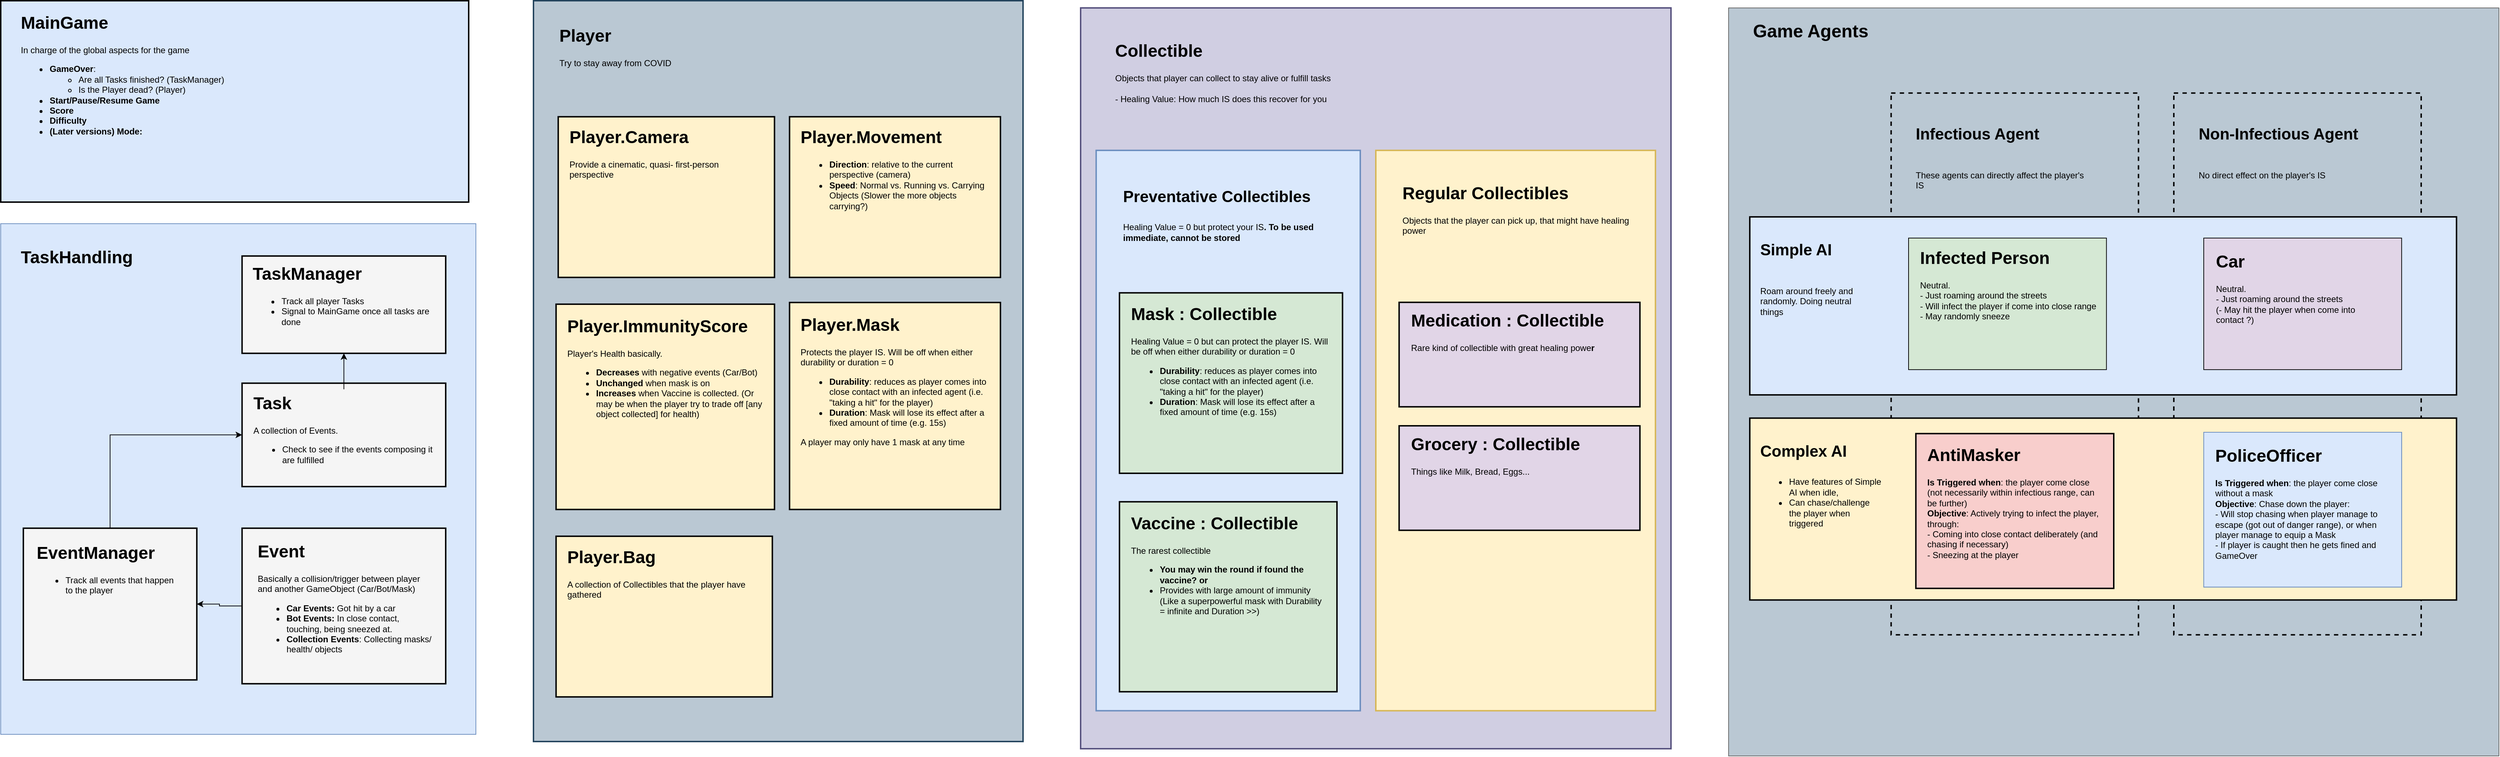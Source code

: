 <mxfile version="14.1.8" type="github">
  <diagram id="1pBe976JjOUCgMVfDK-y" name="Page-1">
    <mxGraphModel dx="2300" dy="1058" grid="1" gridSize="10" guides="1" tooltips="1" connect="1" arrows="1" fold="1" page="1" pageScale="1" pageWidth="850" pageHeight="1100" math="0" shadow="0">
      <root>
        <mxCell id="0" />
        <mxCell id="1" parent="0" />
        <mxCell id="43rK7aLDH3nUo-I1zm5J-1" value="" style="group;container=0;strokeColor=#666666;fontColor=#333333;fillColor=#BAC8D3;" parent="1" vertex="1" connectable="0">
          <mxGeometry x="1610" y="80" width="1070" height="1040" as="geometry" />
        </mxCell>
        <mxCell id="43rK7aLDH3nUo-I1zm5J-3" value="" style="group;fillColor=#dae8fc;strokeColor=#6c8ebf;" parent="1" vertex="1" connectable="0">
          <mxGeometry x="-790" y="70" width="650" height="280" as="geometry" />
        </mxCell>
        <mxCell id="43rK7aLDH3nUo-I1zm5J-4" value="" style="rounded=0;whiteSpace=wrap;html=1;strokeWidth=2;fillColor=none;align=left;" parent="43rK7aLDH3nUo-I1zm5J-3" vertex="1">
          <mxGeometry width="650" height="280" as="geometry" />
        </mxCell>
        <mxCell id="43rK7aLDH3nUo-I1zm5J-5" value="&lt;h1&gt;MainGame&lt;/h1&gt;&lt;div&gt;In charge of the global aspects for the game&lt;/div&gt;&lt;ul&gt;&lt;li&gt;&lt;b&gt;GameOver&lt;/b&gt;:&lt;/li&gt;&lt;ul&gt;&lt;li&gt;Are all Tasks finished? (TaskManager)&lt;/li&gt;&lt;li&gt;Is the Player dead? (Player)&lt;/li&gt;&lt;/ul&gt;&lt;li&gt;&lt;b&gt;Start/Pause/Resume Game&lt;/b&gt;&lt;/li&gt;&lt;li&gt;&lt;b&gt;Score&lt;/b&gt;&lt;/li&gt;&lt;li&gt;&lt;b&gt;Difficulty&lt;/b&gt;&lt;/li&gt;&lt;li&gt;&lt;b&gt;(Later versions) Mode: &lt;br&gt;&lt;/b&gt;&lt;/li&gt;&lt;/ul&gt;&lt;div&gt;&lt;br&gt;&lt;/div&gt;&lt;div&gt;&lt;br&gt;&lt;/div&gt;&lt;p&gt;&lt;br&gt;&lt;/p&gt;" style="text;html=1;strokeColor=none;fillColor=none;spacing=5;spacingTop=-20;whiteSpace=wrap;overflow=hidden;rounded=0;" parent="43rK7aLDH3nUo-I1zm5J-3" vertex="1">
          <mxGeometry x="23.21" y="11.2" width="599.706" height="254.8" as="geometry" />
        </mxCell>
        <mxCell id="43rK7aLDH3nUo-I1zm5J-6" value="" style="group" parent="1" vertex="1" connectable="0">
          <mxGeometry x="710" y="80" width="820" height="1030" as="geometry" />
        </mxCell>
        <mxCell id="43rK7aLDH3nUo-I1zm5J-7" value="" style="rounded=0;whiteSpace=wrap;html=1;strokeWidth=2;fillColor=#d0cee2;strokeColor=#56517e;" parent="43rK7aLDH3nUo-I1zm5J-6" vertex="1">
          <mxGeometry width="820" height="1030" as="geometry" />
        </mxCell>
        <mxCell id="43rK7aLDH3nUo-I1zm5J-8" value="&lt;h1&gt;Collectible&lt;/h1&gt;&lt;div&gt;Objects that player can collect to stay alive or fulfill tasks&lt;br&gt;&lt;/div&gt;&lt;div&gt;&lt;br&gt;&lt;/div&gt;- Healing Value: How much IS does this recover for you" style="text;html=1;spacing=5;spacingTop=-20;whiteSpace=wrap;overflow=hidden;rounded=0;" parent="43rK7aLDH3nUo-I1zm5J-6" vertex="1">
          <mxGeometry x="43.16" y="39.615" width="612.733" height="158.462" as="geometry" />
        </mxCell>
        <mxCell id="43rK7aLDH3nUo-I1zm5J-9" value="" style="group" parent="43rK7aLDH3nUo-I1zm5J-6" vertex="1" connectable="0">
          <mxGeometry x="21.579" y="198.077" width="388.421" height="779.103" as="geometry" />
        </mxCell>
        <mxCell id="43rK7aLDH3nUo-I1zm5J-10" value="" style="rounded=0;whiteSpace=wrap;html=1;strokeWidth=2;fillColor=#dae8fc;strokeColor=#6c8ebf;" parent="43rK7aLDH3nUo-I1zm5J-9" vertex="1">
          <mxGeometry width="366.842" height="779.103" as="geometry" />
        </mxCell>
        <mxCell id="43rK7aLDH3nUo-I1zm5J-11" value="" style="group;fillColor=#d5e8d4;strokeColor=#82b366;" parent="43rK7aLDH3nUo-I1zm5J-9" vertex="1" connectable="0">
          <mxGeometry x="32.368" y="488.59" width="302.105" height="264.103" as="geometry" />
        </mxCell>
        <mxCell id="43rK7aLDH3nUo-I1zm5J-12" value="" style="rounded=0;whiteSpace=wrap;html=1;strokeWidth=2;fillColor=none;align=left;" parent="43rK7aLDH3nUo-I1zm5J-11" vertex="1">
          <mxGeometry width="302.105" height="264.103" as="geometry" />
        </mxCell>
        <mxCell id="43rK7aLDH3nUo-I1zm5J-13" value="&lt;h1&gt;Vaccine : Collectible&lt;/h1&gt;&lt;div&gt;The rarest collectible&lt;br&gt;&lt;/div&gt;&lt;div&gt;&lt;ul&gt;&lt;li&gt;&lt;b&gt;You may win the round if found the vaccine? or&lt;/b&gt;&lt;/li&gt;&lt;li&gt;Provides with large amount of immunity (Like a superpowerful mask with Durability = infinite and Duration &amp;gt;&amp;gt;)&lt;br&gt;&lt;/li&gt;&lt;/ul&gt;&lt;/div&gt;&lt;p&gt;&lt;br&gt;&lt;/p&gt;" style="text;html=1;strokeColor=none;fillColor=none;spacing=5;spacingTop=-20;whiteSpace=wrap;overflow=hidden;rounded=0;" parent="43rK7aLDH3nUo-I1zm5J-11" vertex="1">
          <mxGeometry x="10.788" y="10.564" width="278.73" height="240.333" as="geometry" />
        </mxCell>
        <mxCell id="43rK7aLDH3nUo-I1zm5J-14" value="" style="group;fillColor=#d5e8d4;strokeColor=#82b366;" parent="43rK7aLDH3nUo-I1zm5J-9" vertex="1" connectable="0">
          <mxGeometry x="32.368" y="198.077" width="309.82" height="250.897" as="geometry" />
        </mxCell>
        <mxCell id="43rK7aLDH3nUo-I1zm5J-15" value="" style="rounded=0;whiteSpace=wrap;html=1;strokeWidth=2;fillColor=none;align=left;" parent="43rK7aLDH3nUo-I1zm5J-14" vertex="1">
          <mxGeometry width="309.82" height="250.897" as="geometry" />
        </mxCell>
        <mxCell id="43rK7aLDH3nUo-I1zm5J-16" value="&lt;h1&gt;Mask : Collectible&lt;/h1&gt;&lt;div&gt;&lt;div&gt;Healing Value = 0 but can protect the player IS. Will be off when either durability or duration = 0&lt;br&gt;&lt;/div&gt;&lt;ul&gt;&lt;li&gt;&lt;b&gt;Durability&lt;/b&gt;: reduces as player comes into close contact with an infected agent (i.e. &quot;taking a hit&quot; for the player)&lt;/li&gt;&lt;li&gt;&lt;b&gt;Duration&lt;/b&gt;: Mask will lose its effect after a fixed amount of time (e.g. 15s)&lt;/li&gt;&lt;/ul&gt;&lt;/div&gt;&lt;div&gt;&lt;br&gt;&lt;/div&gt;&lt;div&gt;&lt;br&gt;&lt;/div&gt;&lt;p&gt;&lt;br&gt;&lt;/p&gt;" style="text;html=1;spacing=5;spacingTop=-20;whiteSpace=wrap;overflow=hidden;rounded=0;" parent="43rK7aLDH3nUo-I1zm5J-14" vertex="1">
          <mxGeometry x="11.063" y="10.036" width="285.847" height="228.317" as="geometry" />
        </mxCell>
        <mxCell id="43rK7aLDH3nUo-I1zm5J-17" value="&lt;p style=&quot;font-size: 22px&quot;&gt;&lt;font style=&quot;font-size: 22px&quot;&gt;&lt;b&gt;Preventative Collectibles&lt;/b&gt;&lt;/font&gt;&lt;/p&gt;&lt;p&gt;&lt;font style=&quot;font-size: 12px&quot;&gt;Healing Value = 0 but protect your IS&lt;b&gt;. To be used immediate, cannot be stored&lt;br&gt;&lt;/b&gt;&lt;/font&gt;&lt;/p&gt;&lt;p&gt;&lt;br&gt;&lt;/p&gt;" style="text;html=1;strokeColor=none;fillColor=none;spacing=5;spacingTop=-20;whiteSpace=wrap;overflow=hidden;rounded=0;" parent="43rK7aLDH3nUo-I1zm5J-9" vertex="1">
          <mxGeometry x="32.368" y="39.615" width="291.316" height="118.846" as="geometry" />
        </mxCell>
        <mxCell id="43rK7aLDH3nUo-I1zm5J-18" value="" style="group" parent="43rK7aLDH3nUo-I1zm5J-6" vertex="1" connectable="0">
          <mxGeometry x="410" y="198.077" width="388.421" height="779.103" as="geometry" />
        </mxCell>
        <mxCell id="43rK7aLDH3nUo-I1zm5J-19" value="" style="rounded=0;whiteSpace=wrap;html=1;strokeWidth=2;fillColor=#fff2cc;strokeColor=#d6b656;" parent="43rK7aLDH3nUo-I1zm5J-18" vertex="1">
          <mxGeometry width="388.421" height="779.103" as="geometry" />
        </mxCell>
        <mxCell id="43rK7aLDH3nUo-I1zm5J-20" value="&lt;h1&gt;Regular Collectibles&lt;/h1&gt;&lt;div&gt;Objects that the player can pick up, that might have healing power&lt;br&gt;&lt;/div&gt;&lt;p&gt;&lt;br&gt;&lt;/p&gt;" style="text;html=1;strokeColor=none;fillColor=none;spacing=5;spacingTop=-20;whiteSpace=wrap;overflow=hidden;rounded=0;" parent="43rK7aLDH3nUo-I1zm5J-18" vertex="1">
          <mxGeometry x="32.368" y="39.615" width="356.053" height="118.846" as="geometry" />
        </mxCell>
        <mxCell id="43rK7aLDH3nUo-I1zm5J-21" value="" style="group;fillColor=#e1d5e7;strokeColor=#9673a6;" parent="43rK7aLDH3nUo-I1zm5J-18" vertex="1" connectable="0">
          <mxGeometry x="32.368" y="211.282" width="334.474" height="145.256" as="geometry" />
        </mxCell>
        <mxCell id="43rK7aLDH3nUo-I1zm5J-22" value="" style="rounded=0;whiteSpace=wrap;html=1;strokeWidth=2;fillColor=none;align=left;" parent="43rK7aLDH3nUo-I1zm5J-21" vertex="1">
          <mxGeometry width="334.474" height="145.256" as="geometry" />
        </mxCell>
        <mxCell id="43rK7aLDH3nUo-I1zm5J-23" value="&lt;h1&gt;Medication : Collectible&lt;/h1&gt;&lt;div&gt;Rare kind of collectible with great healing powe&lt;b&gt;r&lt;/b&gt;&lt;br&gt;&lt;/div&gt;&lt;p&gt;&lt;br&gt;&lt;/p&gt;" style="text;html=1;strokeColor=none;fillColor=none;spacing=5;spacingTop=-20;whiteSpace=wrap;overflow=hidden;rounded=0;" parent="43rK7aLDH3nUo-I1zm5J-21" vertex="1">
          <mxGeometry x="11.943" y="5.81" width="308.594" height="132.183" as="geometry" />
        </mxCell>
        <mxCell id="43rK7aLDH3nUo-I1zm5J-24" value="" style="group;fillColor=#e1d5e7;strokeColor=#9673a6;" parent="43rK7aLDH3nUo-I1zm5J-18" vertex="1" connectable="0">
          <mxGeometry x="32.368" y="382.949" width="334.474" height="145.256" as="geometry" />
        </mxCell>
        <mxCell id="43rK7aLDH3nUo-I1zm5J-25" value="" style="rounded=0;whiteSpace=wrap;html=1;strokeWidth=2;fillColor=none;align=left;" parent="43rK7aLDH3nUo-I1zm5J-24" vertex="1">
          <mxGeometry width="334.474" height="145.256" as="geometry" />
        </mxCell>
        <mxCell id="43rK7aLDH3nUo-I1zm5J-26" value="&lt;h1&gt;Grocery : Collectible&lt;/h1&gt;&lt;div&gt;&lt;div&gt;Things like Milk, Bread, Eggs...&lt;br&gt;&lt;/div&gt;&lt;/div&gt;&lt;div&gt;&lt;br&gt;&lt;/div&gt;&lt;div&gt;&lt;br&gt;&lt;/div&gt;&lt;p&gt;&lt;br&gt;&lt;/p&gt;" style="text;html=1;spacing=5;spacingTop=-20;whiteSpace=wrap;overflow=hidden;rounded=0;" parent="43rK7aLDH3nUo-I1zm5J-24" vertex="1">
          <mxGeometry x="11.943" y="5.81" width="308.594" height="132.183" as="geometry" />
        </mxCell>
        <mxCell id="43rK7aLDH3nUo-I1zm5J-27" value="" style="group;fillColor=#fad9d5;strokeColor=#ae4132;" parent="1" vertex="1" connectable="0">
          <mxGeometry x="-50" y="70" width="680" height="1030" as="geometry" />
        </mxCell>
        <mxCell id="43rK7aLDH3nUo-I1zm5J-28" value="" style="rounded=0;whiteSpace=wrap;html=1;strokeWidth=2;fillColor=#bac8d3;strokeColor=#23445d;" parent="43rK7aLDH3nUo-I1zm5J-27" vertex="1">
          <mxGeometry width="680" height="1030" as="geometry" />
        </mxCell>
        <mxCell id="43rK7aLDH3nUo-I1zm5J-29" value="" style="group;fillColor=#fff2cc;strokeColor=#d6b656;" parent="43rK7aLDH3nUo-I1zm5J-27" vertex="1" connectable="0">
          <mxGeometry x="355.692" y="161.325" width="292.923" height="223.373" as="geometry" />
        </mxCell>
        <mxCell id="43rK7aLDH3nUo-I1zm5J-30" value="" style="rounded=0;whiteSpace=wrap;html=1;strokeWidth=2;fillColor=none;align=left;" parent="43rK7aLDH3nUo-I1zm5J-29" vertex="1">
          <mxGeometry width="292.923" height="223.373" as="geometry" />
        </mxCell>
        <mxCell id="43rK7aLDH3nUo-I1zm5J-31" value="&lt;h1&gt;Player.Movement&lt;/h1&gt;&lt;div&gt;&lt;ul&gt;&lt;li&gt;&lt;b&gt;Direction&lt;/b&gt;: relative to the current perspective (camera)&lt;/li&gt;&lt;li&gt;&lt;b&gt;Speed&lt;/b&gt;: Normal vs. Running vs. Carrying Objects (Slower the more objects carrying?)&lt;br&gt;&lt;/li&gt;&lt;/ul&gt;&lt;/div&gt;&lt;div&gt;&lt;br&gt;&lt;/div&gt;&lt;div&gt;&lt;br&gt;&lt;/div&gt;&lt;p&gt;&lt;br&gt;&lt;/p&gt;" style="text;html=1;strokeColor=none;fillColor=none;spacing=5;spacingTop=-20;whiteSpace=wrap;overflow=hidden;rounded=0;" parent="43rK7aLDH3nUo-I1zm5J-29" vertex="1">
          <mxGeometry x="10.46" y="8.935" width="270.258" height="203.27" as="geometry" />
        </mxCell>
        <mxCell id="43rK7aLDH3nUo-I1zm5J-32" value="" style="group;fillColor=#fff2cc;strokeColor=#d6b656;" parent="43rK7aLDH3nUo-I1zm5J-27" vertex="1" connectable="0">
          <mxGeometry x="31.385" y="421.928" width="303.385" height="285.422" as="geometry" />
        </mxCell>
        <mxCell id="43rK7aLDH3nUo-I1zm5J-33" value="" style="rounded=0;whiteSpace=wrap;html=1;strokeWidth=2;fillColor=none;align=left;" parent="43rK7aLDH3nUo-I1zm5J-32" vertex="1">
          <mxGeometry width="303.385" height="285.422" as="geometry" />
        </mxCell>
        <mxCell id="43rK7aLDH3nUo-I1zm5J-34" value="&lt;h1&gt;Player.ImmunityScore&lt;/h1&gt;&lt;div&gt;Player&#39;s Health basically. &lt;br&gt;&lt;/div&gt;&lt;div&gt;&lt;ul&gt;&lt;li&gt;&lt;b&gt;Decreases &lt;/b&gt;with negative events (Car/Bot)&lt;/li&gt;&lt;li&gt;&lt;b&gt;Unchanged&lt;/b&gt; when mask is on&lt;/li&gt;&lt;li&gt;&lt;b&gt;Increases &lt;/b&gt;when Vaccine is collected. (Or may be when the player try to trade off [any object collected] for health)&lt;br&gt;&lt;/li&gt;&lt;/ul&gt;&lt;/div&gt;&lt;div&gt;&lt;br&gt;&lt;/div&gt;&lt;p&gt;&lt;br&gt;&lt;/p&gt;" style="text;html=1;strokeColor=none;fillColor=none;spacing=5;spacingTop=-20;whiteSpace=wrap;overflow=hidden;rounded=0;" parent="43rK7aLDH3nUo-I1zm5J-32" vertex="1">
          <mxGeometry x="10.833" y="11.417" width="279.91" height="259.734" as="geometry" />
        </mxCell>
        <mxCell id="43rK7aLDH3nUo-I1zm5J-35" value="" style="group;fillColor=#fff2cc;strokeColor=#d6b656;" parent="43rK7aLDH3nUo-I1zm5J-27" vertex="1" connectable="0">
          <mxGeometry x="355.692" y="419.582" width="292.923" height="287.767" as="geometry" />
        </mxCell>
        <mxCell id="43rK7aLDH3nUo-I1zm5J-36" value="" style="rounded=0;whiteSpace=wrap;html=1;strokeWidth=2;fillColor=none;align=left;" parent="43rK7aLDH3nUo-I1zm5J-35" vertex="1">
          <mxGeometry width="292.923" height="287.767" as="geometry" />
        </mxCell>
        <mxCell id="43rK7aLDH3nUo-I1zm5J-37" value="&lt;h1&gt;Player.Mask&lt;/h1&gt;&lt;div&gt;Protects the player IS. Will be off when either durability or duration = 0&lt;br&gt;&lt;/div&gt;&lt;ul&gt;&lt;li&gt;&lt;b&gt;Durability&lt;/b&gt;: reduces as player comes into close contact with an infected agent (i.e. &quot;taking a hit&quot; for the player)&lt;/li&gt;&lt;li&gt;&lt;b&gt;Duration&lt;/b&gt;: Mask will lose its effect after a fixed amount of time (e.g. 15s)&lt;br&gt;&lt;/li&gt;&lt;/ul&gt;&lt;div&gt;A player may only have 1 mask at any time&lt;br&gt;&lt;/div&gt;&lt;p&gt;&lt;br&gt;&lt;/p&gt;" style="text;html=1;strokeColor=none;fillColor=none;spacing=5;spacingTop=-20;whiteSpace=wrap;overflow=hidden;rounded=0;" parent="43rK7aLDH3nUo-I1zm5J-35" vertex="1">
          <mxGeometry x="10.46" y="11.511" width="270.258" height="261.868" as="geometry" />
        </mxCell>
        <mxCell id="43rK7aLDH3nUo-I1zm5J-38" value="&lt;h1&gt;Player&lt;/h1&gt;&lt;div&gt;Try to stay away from COVID&lt;br&gt;&lt;/div&gt;&lt;div&gt;&lt;br&gt;&lt;/div&gt;&lt;div&gt;&lt;br&gt;&lt;/div&gt;&lt;div&gt;&lt;br&gt;&lt;/div&gt;&lt;p&gt;&lt;br&gt;&lt;/p&gt;" style="text;whiteSpace=wrap;html=1;" parent="43rK7aLDH3nUo-I1zm5J-27" vertex="1">
          <mxGeometry x="34.366" y="12.41" width="188.308" height="198.554" as="geometry" />
        </mxCell>
        <mxCell id="43rK7aLDH3nUo-I1zm5J-39" value="" style="group;fillColor=#fff2cc;strokeColor=#d6b656;" parent="43rK7aLDH3nUo-I1zm5J-27" vertex="1" connectable="0">
          <mxGeometry x="34.366" y="161.325" width="300.403" height="223.373" as="geometry" />
        </mxCell>
        <mxCell id="43rK7aLDH3nUo-I1zm5J-40" value="" style="rounded=0;whiteSpace=wrap;html=1;strokeWidth=2;fillColor=none;align=left;" parent="43rK7aLDH3nUo-I1zm5J-39" vertex="1">
          <mxGeometry width="300.403" height="223.373" as="geometry" />
        </mxCell>
        <mxCell id="43rK7aLDH3nUo-I1zm5J-41" value="&lt;h1&gt;Player.Camera&lt;/h1&gt;&lt;div&gt;Provide a cinematic, quasi- first-person perspective&lt;br&gt;&lt;/div&gt;&lt;div&gt;&lt;br&gt;&lt;/div&gt;&lt;div&gt;&lt;br&gt;&lt;/div&gt;&lt;p&gt;&lt;br&gt;&lt;/p&gt;" style="text;html=1;spacing=5;spacingTop=-20;whiteSpace=wrap;overflow=hidden;rounded=0;" parent="43rK7aLDH3nUo-I1zm5J-39" vertex="1">
          <mxGeometry x="10.727" y="8.935" width="277.159" height="203.27" as="geometry" />
        </mxCell>
        <mxCell id="43rK7aLDH3nUo-I1zm5J-42" value="" style="group;fillColor=#fff2cc;strokeColor=#d6b656;" parent="43rK7aLDH3nUo-I1zm5J-27" vertex="1" connectable="0">
          <mxGeometry x="31.386" y="744.578" width="300.403" height="223.373" as="geometry" />
        </mxCell>
        <mxCell id="43rK7aLDH3nUo-I1zm5J-43" value="" style="rounded=0;whiteSpace=wrap;html=1;strokeWidth=2;fillColor=none;align=left;" parent="43rK7aLDH3nUo-I1zm5J-42" vertex="1">
          <mxGeometry width="300.403" height="223.373" as="geometry" />
        </mxCell>
        <mxCell id="43rK7aLDH3nUo-I1zm5J-44" value="&lt;h1&gt;Player.Bag&lt;/h1&gt;&lt;div&gt;A collection of Collectibles that the player have gathered&lt;br&gt;&lt;/div&gt;&lt;div&gt;&lt;br&gt;&lt;/div&gt;&lt;div&gt;&lt;br&gt;&lt;/div&gt;&lt;p&gt;&lt;br&gt;&lt;/p&gt;" style="text;html=1;spacing=5;spacingTop=-20;whiteSpace=wrap;overflow=hidden;rounded=0;" parent="43rK7aLDH3nUo-I1zm5J-42" vertex="1">
          <mxGeometry x="10.727" y="8.935" width="277.159" height="203.27" as="geometry" />
        </mxCell>
        <mxCell id="43rK7aLDH3nUo-I1zm5J-45" value="" style="group" parent="1" vertex="1" connectable="0">
          <mxGeometry x="-790" y="380" width="660" height="710" as="geometry" />
        </mxCell>
        <mxCell id="43rK7aLDH3nUo-I1zm5J-46" value="" style="group;fillColor=#dae8fc;strokeColor=#6c8ebf;container=0;" parent="43rK7aLDH3nUo-I1zm5J-45" vertex="1" connectable="0">
          <mxGeometry width="660" height="710.0" as="geometry" />
        </mxCell>
        <mxCell id="43rK7aLDH3nUo-I1zm5J-47" value="&lt;h1&gt;TaskHandling&lt;/h1&gt;&lt;br&gt;&lt;div&gt;&lt;br&gt;&lt;/div&gt;&lt;div&gt;&lt;br&gt;&lt;/div&gt;&lt;div&gt;&lt;br&gt;&lt;/div&gt;&lt;p&gt;&lt;br&gt;&lt;/p&gt;" style="text;whiteSpace=wrap;html=1;" parent="43rK7aLDH3nUo-I1zm5J-45" vertex="1">
          <mxGeometry x="26.193" y="9.998" width="251.429" height="127.15" as="geometry" />
        </mxCell>
        <mxCell id="43rK7aLDH3nUo-I1zm5J-48" value="" style="group;fillColor=#f5f5f5;strokeColor=#666666;fontColor=#333333;" parent="43rK7aLDH3nUo-I1zm5J-45" vertex="1" connectable="0">
          <mxGeometry x="335.238" y="423.392" width="282.857" height="216.259" as="geometry" />
        </mxCell>
        <mxCell id="43rK7aLDH3nUo-I1zm5J-49" value="" style="rounded=0;whiteSpace=wrap;html=1;strokeWidth=2;fillColor=none;" parent="43rK7aLDH3nUo-I1zm5J-48" vertex="1">
          <mxGeometry width="282.857" height="216.259" as="geometry" />
        </mxCell>
        <mxCell id="43rK7aLDH3nUo-I1zm5J-50" value="&lt;h1&gt;Event&lt;/h1&gt;&lt;p&gt;Basically a collision/trigger between player and another GameObject (Car/Bot/Mask)&lt;/p&gt;&lt;ul&gt;&lt;li&gt;&lt;b&gt;Car Events:&lt;/b&gt; Got hit by a car&lt;br&gt;&lt;/li&gt;&lt;li&gt;&lt;b&gt;Bot Events:&lt;/b&gt; In close contact, touching, being sneezed at.&lt;/li&gt;&lt;li&gt;&lt;b&gt;Collection Events&lt;/b&gt;: Collecting masks/ health/ objects&lt;br&gt;&lt;/li&gt;&lt;/ul&gt;" style="text;html=1;strokeColor=none;fillColor=none;spacing=5;spacingTop=-20;whiteSpace=wrap;overflow=hidden;rounded=0;" parent="43rK7aLDH3nUo-I1zm5J-48" vertex="1">
          <mxGeometry x="16.639" y="13.107" width="249.58" height="196.599" as="geometry" />
        </mxCell>
        <mxCell id="43rK7aLDH3nUo-I1zm5J-51" value="" style="group;fillColor=#f5f5f5;strokeColor=#666666;fontColor=#333333;" parent="43rK7aLDH3nUo-I1zm5J-45" vertex="1" connectable="0">
          <mxGeometry x="335.238" y="221.763" width="282.857" height="143.758" as="geometry" />
        </mxCell>
        <mxCell id="43rK7aLDH3nUo-I1zm5J-52" value="" style="rounded=0;whiteSpace=wrap;html=1;strokeWidth=2;fillColor=none;" parent="43rK7aLDH3nUo-I1zm5J-51" vertex="1">
          <mxGeometry width="282.857" height="143.758" as="geometry" />
        </mxCell>
        <mxCell id="43rK7aLDH3nUo-I1zm5J-53" value="&lt;h1&gt;Task&lt;/h1&gt;&lt;p&gt;A collection of Events.&lt;/p&gt;&lt;ul&gt;&lt;li&gt;Check to see if the events composing it are fulfilled&lt;br&gt;&lt;/li&gt;&lt;/ul&gt;" style="text;html=1;strokeColor=none;fillColor=none;spacing=5;spacingTop=-20;whiteSpace=wrap;overflow=hidden;rounded=0;" parent="43rK7aLDH3nUo-I1zm5J-51" vertex="1">
          <mxGeometry x="10.476" y="8.456" width="261.905" height="126.846" as="geometry" />
        </mxCell>
        <mxCell id="43rK7aLDH3nUo-I1zm5J-54" value="" style="group;fillColor=#f5f5f5;strokeColor=#666666;fontColor=#333333;" parent="43rK7aLDH3nUo-I1zm5J-45" vertex="1" connectable="0">
          <mxGeometry x="335.238" y="44.938" width="282.857" height="135.303" as="geometry" />
        </mxCell>
        <mxCell id="43rK7aLDH3nUo-I1zm5J-55" value="" style="rounded=0;whiteSpace=wrap;html=1;strokeWidth=2;fillColor=none;align=left;" parent="43rK7aLDH3nUo-I1zm5J-54" vertex="1">
          <mxGeometry width="282.857" height="135.303" as="geometry" />
        </mxCell>
        <mxCell id="43rK7aLDH3nUo-I1zm5J-56" value="&lt;h1&gt;TaskManager&lt;/h1&gt;&lt;ul&gt;&lt;li&gt;Track all player Tasks&lt;/li&gt;&lt;li&gt;Signal to MainGame once all tasks are done&lt;br&gt;&lt;/li&gt;&lt;/ul&gt;&lt;p&gt;&lt;br&gt;&lt;/p&gt;" style="text;html=1;strokeColor=none;fillColor=none;spacing=5;spacingTop=-20;whiteSpace=wrap;overflow=hidden;rounded=0;" parent="43rK7aLDH3nUo-I1zm5J-54" vertex="1">
          <mxGeometry x="10.1" y="5.412" width="260.971" height="123.125" as="geometry" />
        </mxCell>
        <mxCell id="43rK7aLDH3nUo-I1zm5J-57" style="edgeStyle=orthogonalEdgeStyle;rounded=0;orthogonalLoop=1;jettySize=auto;html=1;exitX=0.5;exitY=0;exitDx=0;exitDy=0;entryX=0.5;entryY=1;entryDx=0;entryDy=0;" parent="43rK7aLDH3nUo-I1zm5J-45" source="43rK7aLDH3nUo-I1zm5J-53" target="43rK7aLDH3nUo-I1zm5J-55" edge="1">
          <mxGeometry y="-90.159" as="geometry" />
        </mxCell>
        <mxCell id="43rK7aLDH3nUo-I1zm5J-58" style="edgeStyle=orthogonalEdgeStyle;rounded=0;orthogonalLoop=1;jettySize=auto;html=1;exitX=0.5;exitY=0;exitDx=0;exitDy=0;entryX=0;entryY=0.5;entryDx=0;entryDy=0;" parent="43rK7aLDH3nUo-I1zm5J-45" source="43rK7aLDH3nUo-I1zm5J-61" target="43rK7aLDH3nUo-I1zm5J-52" edge="1">
          <mxGeometry y="-90.159" as="geometry" />
        </mxCell>
        <mxCell id="43rK7aLDH3nUo-I1zm5J-59" style="edgeStyle=orthogonalEdgeStyle;rounded=0;orthogonalLoop=1;jettySize=auto;html=1;exitX=0;exitY=0.5;exitDx=0;exitDy=0;entryX=1;entryY=0.5;entryDx=0;entryDy=0;" parent="43rK7aLDH3nUo-I1zm5J-45" source="43rK7aLDH3nUo-I1zm5J-49" target="43rK7aLDH3nUo-I1zm5J-61" edge="1">
          <mxGeometry y="-90.159" as="geometry" />
        </mxCell>
        <mxCell id="43rK7aLDH3nUo-I1zm5J-60" value="" style="group;fillColor=#f5f5f5;strokeColor=#666666;fontColor=#333333;" parent="43rK7aLDH3nUo-I1zm5J-45" vertex="1" connectable="0">
          <mxGeometry x="31.429" y="423.392" width="240.952" height="210.918" as="geometry" />
        </mxCell>
        <mxCell id="43rK7aLDH3nUo-I1zm5J-61" value="" style="rounded=0;whiteSpace=wrap;html=1;strokeWidth=2;fillColor=none;" parent="43rK7aLDH3nUo-I1zm5J-60" vertex="1">
          <mxGeometry width="240.952" height="210.918" as="geometry" />
        </mxCell>
        <mxCell id="43rK7aLDH3nUo-I1zm5J-62" value="&lt;h1&gt;EventManager&lt;/h1&gt;&lt;ul&gt;&lt;li&gt;Track all events that happen to the player&lt;/li&gt;&lt;/ul&gt;" style="text;html=1;strokeColor=none;fillColor=none;spacing=5;spacingTop=-20;whiteSpace=wrap;overflow=hidden;rounded=0;" parent="43rK7aLDH3nUo-I1zm5J-60" vertex="1">
          <mxGeometry x="13.386" y="15.066" width="209.718" height="188.319" as="geometry" />
        </mxCell>
        <mxCell id="43rK7aLDH3nUo-I1zm5J-63" value="" style="rounded=0;whiteSpace=wrap;html=1;strokeWidth=2;fillColor=none;dashed=1;" parent="1" vertex="1">
          <mxGeometry x="2228.44" y="198.37" width="343.578" height="753.261" as="geometry" />
        </mxCell>
        <mxCell id="43rK7aLDH3nUo-I1zm5J-64" value="" style="rounded=0;whiteSpace=wrap;html=1;strokeWidth=2;fillColor=none;dashed=1;" parent="1" vertex="1">
          <mxGeometry x="1835.78" y="198.37" width="343.578" height="753.261" as="geometry" />
        </mxCell>
        <mxCell id="43rK7aLDH3nUo-I1zm5J-65" value="&lt;b&gt;&lt;font style=&quot;font-size: 25px&quot;&gt;Game Agents&lt;/font&gt;&lt;/b&gt;" style="text;whiteSpace=wrap;html=1;" parent="1" vertex="1">
          <mxGeometry x="1642.247" y="90.115" width="370.23" height="97.493" as="geometry" />
        </mxCell>
        <mxCell id="43rK7aLDH3nUo-I1zm5J-66" value="" style="rounded=0;whiteSpace=wrap;html=1;strokeWidth=2;fillColor=#fff2cc;gradientDirection=west;" parent="1" vertex="1">
          <mxGeometry x="1639.45" y="650.326" width="981.651" height="252.88" as="geometry" />
        </mxCell>
        <mxCell id="43rK7aLDH3nUo-I1zm5J-67" value="" style="rounded=0;whiteSpace=wrap;html=1;strokeWidth=2;fillColor=#dae8fc;" parent="1" vertex="1">
          <mxGeometry x="1639.45" y="370.543" width="981.651" height="247.5" as="geometry" />
        </mxCell>
        <mxCell id="43rK7aLDH3nUo-I1zm5J-68" value="" style="group;fillColor=#f8cecc;strokeColor=#b85450;" parent="1" vertex="1" connectable="0">
          <mxGeometry x="1870.138" y="671.848" width="274.862" height="215.217" as="geometry" />
        </mxCell>
        <mxCell id="43rK7aLDH3nUo-I1zm5J-69" value="" style="rounded=0;whiteSpace=wrap;html=1;strokeWidth=2;fillColor=none;align=left;" parent="43rK7aLDH3nUo-I1zm5J-68" vertex="1">
          <mxGeometry width="274.862" height="215.217" as="geometry" />
        </mxCell>
        <mxCell id="43rK7aLDH3nUo-I1zm5J-70" value="&lt;h1&gt;AntiMasker&lt;/h1&gt;&lt;div&gt;&lt;b&gt;Is Triggered when&lt;/b&gt;: the player come close (not necessarily within infectious range, can be further)&lt;/div&gt;&lt;div&gt; &lt;b&gt;Objective&lt;/b&gt;: Actively trying to infect the player, through:&lt;br&gt;&lt;/div&gt;&lt;div&gt;- Coming into close contact deliberately (and chasing if necessary)&lt;br&gt;&lt;/div&gt;&lt;div&gt;- Sneezing at the player&lt;br&gt;&lt;/div&gt;&lt;p&gt;&lt;br&gt;&lt;/p&gt;" style="text;html=1;strokeColor=none;fillColor=none;spacing=5;spacingTop=-20;whiteSpace=wrap;overflow=hidden;rounded=0;labelBorderColor=none;" parent="43rK7aLDH3nUo-I1zm5J-68" vertex="1">
          <mxGeometry x="10.63" y="9.685" width="253.595" height="195.848" as="geometry" />
        </mxCell>
        <mxCell id="43rK7aLDH3nUo-I1zm5J-71" value="&lt;p style=&quot;font-size: 22px&quot;&gt;&lt;b&gt;Infectious Agent&lt;/b&gt;&lt;/p&gt;&lt;div&gt;&lt;br&gt;&lt;/div&gt;&lt;div&gt;These agents can directly affect the player&#39;s&lt;br&gt;&lt;/div&gt;IS" style="text;html=1;strokeColor=none;fillColor=none;spacing=5;spacingTop=-20;whiteSpace=wrap;overflow=hidden;rounded=0;" parent="1" vertex="1">
          <mxGeometry x="1865.229" y="230.652" width="304.312" height="129.13" as="geometry" />
        </mxCell>
        <mxCell id="43rK7aLDH3nUo-I1zm5J-72" value="" style="group;strokeColor=#6c8ebf;fillColor=#dae8fc;" parent="1" vertex="1" connectable="0">
          <mxGeometry x="2269.996" y="669.998" width="274.862" height="215.217" as="geometry" />
        </mxCell>
        <mxCell id="43rK7aLDH3nUo-I1zm5J-73" value="" style="group;strokeColor=#6c8ebf;fillColor=#dae8fc;" parent="43rK7aLDH3nUo-I1zm5J-72" vertex="1" connectable="0">
          <mxGeometry width="274.862" height="215.217" as="geometry" />
        </mxCell>
        <mxCell id="43rK7aLDH3nUo-I1zm5J-74" value="&lt;h1&gt;PoliceOfficer&lt;br&gt;&lt;/h1&gt;&lt;div&gt;&lt;b&gt;Is Triggered when&lt;/b&gt;: the player come close without a mask&lt;br&gt;&lt;/div&gt;&lt;div&gt; &lt;b&gt;Objective&lt;/b&gt;: Chase down the player:&lt;br&gt;&lt;/div&gt;&lt;div&gt;- Will stop chasing when player manage to escape (got out of danger range), or when player manage to equip a Mask&lt;br&gt;&lt;/div&gt;- If player is caught then he gets fined and GameOver&lt;br&gt;&lt;div&gt;&lt;br&gt;&lt;/div&gt;&lt;div&gt;&lt;br&gt;&lt;/div&gt;&lt;p&gt;&lt;br&gt;&lt;/p&gt;" style="text;html=1;spacing=5;spacingTop=-20;whiteSpace=wrap;overflow=hidden;rounded=0;" parent="43rK7aLDH3nUo-I1zm5J-72" vertex="1">
          <mxGeometry x="10.63" y="12.701" width="253.595" height="195.848" as="geometry" />
        </mxCell>
        <mxCell id="43rK7aLDH3nUo-I1zm5J-75" value="&lt;p style=&quot;font-size: 22px&quot;&gt;&lt;b&gt;Non-Infectious Agent&lt;/b&gt;&lt;/p&gt;&lt;div&gt;&lt;br&gt;&lt;/div&gt;&lt;div&gt;No direct effect on the player&#39;s IS&lt;br&gt;&lt;/div&gt;" style="text;html=1;strokeColor=none;fillColor=none;spacing=5;spacingTop=-20;whiteSpace=wrap;overflow=hidden;rounded=0;" parent="1" vertex="1">
          <mxGeometry x="2257.89" y="230.652" width="265.046" height="96.848" as="geometry" />
        </mxCell>
        <mxCell id="43rK7aLDH3nUo-I1zm5J-76" value="&lt;p style=&quot;font-size: 22px&quot;&gt;&lt;b&gt;Simple AI &lt;br&gt;&lt;/b&gt;&lt;/p&gt;&lt;div&gt;&lt;br&gt;&lt;/div&gt;&lt;div&gt;Roam around freely and randomly. Doing neutral things&lt;br&gt;&lt;/div&gt;" style="text;html=1;strokeColor=none;fillColor=none;spacing=5;spacingTop=-20;whiteSpace=wrap;overflow=hidden;rounded=0;rotation=0;" parent="1" vertex="1">
          <mxGeometry x="1649.266" y="392.065" width="157.064" height="182.935" as="geometry" />
        </mxCell>
        <mxCell id="43rK7aLDH3nUo-I1zm5J-77" value="&lt;p style=&quot;font-size: 22px&quot;&gt;&lt;b&gt;Complex AI&lt;/b&gt;&lt;/p&gt;&lt;ul&gt;&lt;li&gt;Have features of Simple AI when idle, &lt;/li&gt;&lt;li&gt;Can chase/challenge the player when triggered&lt;/li&gt;&lt;/ul&gt;" style="text;html=1;strokeColor=none;fillColor=none;spacing=5;spacingTop=-20;whiteSpace=wrap;overflow=hidden;rounded=0;rotation=0;" parent="1" vertex="1">
          <mxGeometry x="1649.266" y="671.848" width="176.697" height="182.935" as="geometry" />
        </mxCell>
        <mxCell id="43rK7aLDH3nUo-I1zm5J-78" value="" style="group" parent="1" vertex="1" connectable="0">
          <mxGeometry x="1859.999" y="399.996" width="274.866" height="182.935" as="geometry" />
        </mxCell>
        <mxCell id="43rK7aLDH3nUo-I1zm5J-79" value="" style="group;fillColor=#d5e8d4;strokeColor=#000000;" parent="43rK7aLDH3nUo-I1zm5J-78" vertex="1" connectable="0">
          <mxGeometry width="274.866" height="182.935" as="geometry" />
        </mxCell>
        <mxCell id="43rK7aLDH3nUo-I1zm5J-80" value="&lt;h1&gt;Infected Person&lt;br&gt;&lt;/h1&gt;&lt;div&gt;Neutral.&lt;/div&gt;&lt;div&gt;- Just roaming around the streets&lt;/div&gt;&lt;div&gt;- Will infect the player if come into close range&lt;br&gt;&lt;/div&gt;&lt;div&gt;- May randomly sneeze&lt;/div&gt;&lt;div&gt;&lt;br&gt;&lt;/div&gt;&lt;div&gt;&lt;br&gt;&lt;/div&gt;&lt;p&gt;&lt;br&gt;&lt;/p&gt;" style="text;html=1;spacing=5;spacingTop=-20;whiteSpace=wrap;overflow=hidden;rounded=0;" parent="43rK7aLDH3nUo-I1zm5J-78" vertex="1">
          <mxGeometry x="10.631" y="8.234" width="253.595" height="166.471" as="geometry" />
        </mxCell>
        <mxCell id="43rK7aLDH3nUo-I1zm5J-81" value="" style="group" parent="1" vertex="1" connectable="0">
          <mxGeometry x="2269.998" y="399.996" width="274.862" height="182.935" as="geometry" />
        </mxCell>
        <mxCell id="43rK7aLDH3nUo-I1zm5J-82" value="" style="group;fillColor=#e1d5e7;gradientDirection=north;strokeColor=#000000;" parent="43rK7aLDH3nUo-I1zm5J-81" vertex="1" connectable="0">
          <mxGeometry width="274.862" height="182.935" as="geometry" />
        </mxCell>
        <mxCell id="43rK7aLDH3nUo-I1zm5J-83" value="&lt;h1&gt;Car&lt;br&gt;&lt;/h1&gt;&lt;div&gt;Neutral.&lt;/div&gt;&lt;div&gt;- Just roaming around the streets&lt;/div&gt;&lt;div&gt;(- May hit the player when come into contact ?)&lt;br&gt;&lt;/div&gt;&lt;div&gt;&lt;br&gt;&lt;/div&gt;&lt;div&gt;&lt;br&gt;&lt;/div&gt;&lt;div&gt;&lt;br&gt;&lt;/div&gt;&lt;p&gt;&lt;br&gt;&lt;/p&gt;" style="text;html=1;spacing=5;spacingTop=-20;whiteSpace=wrap;overflow=hidden;rounded=0;" parent="43rK7aLDH3nUo-I1zm5J-81" vertex="1">
          <mxGeometry x="12.228" y="12.853" width="240.025" height="157.222" as="geometry" />
        </mxCell>
      </root>
    </mxGraphModel>
  </diagram>
</mxfile>

